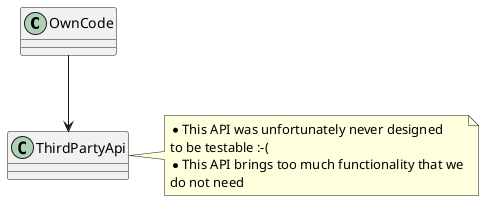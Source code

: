 @startuml

class OwnCode

OwnCode --> ThirdPartyApi 

note right of ThirdPartyApi
*This API was unfortunately never designed
to be testable :-(
*This API brings too much functionality that we 
do not need
end note

@enduml